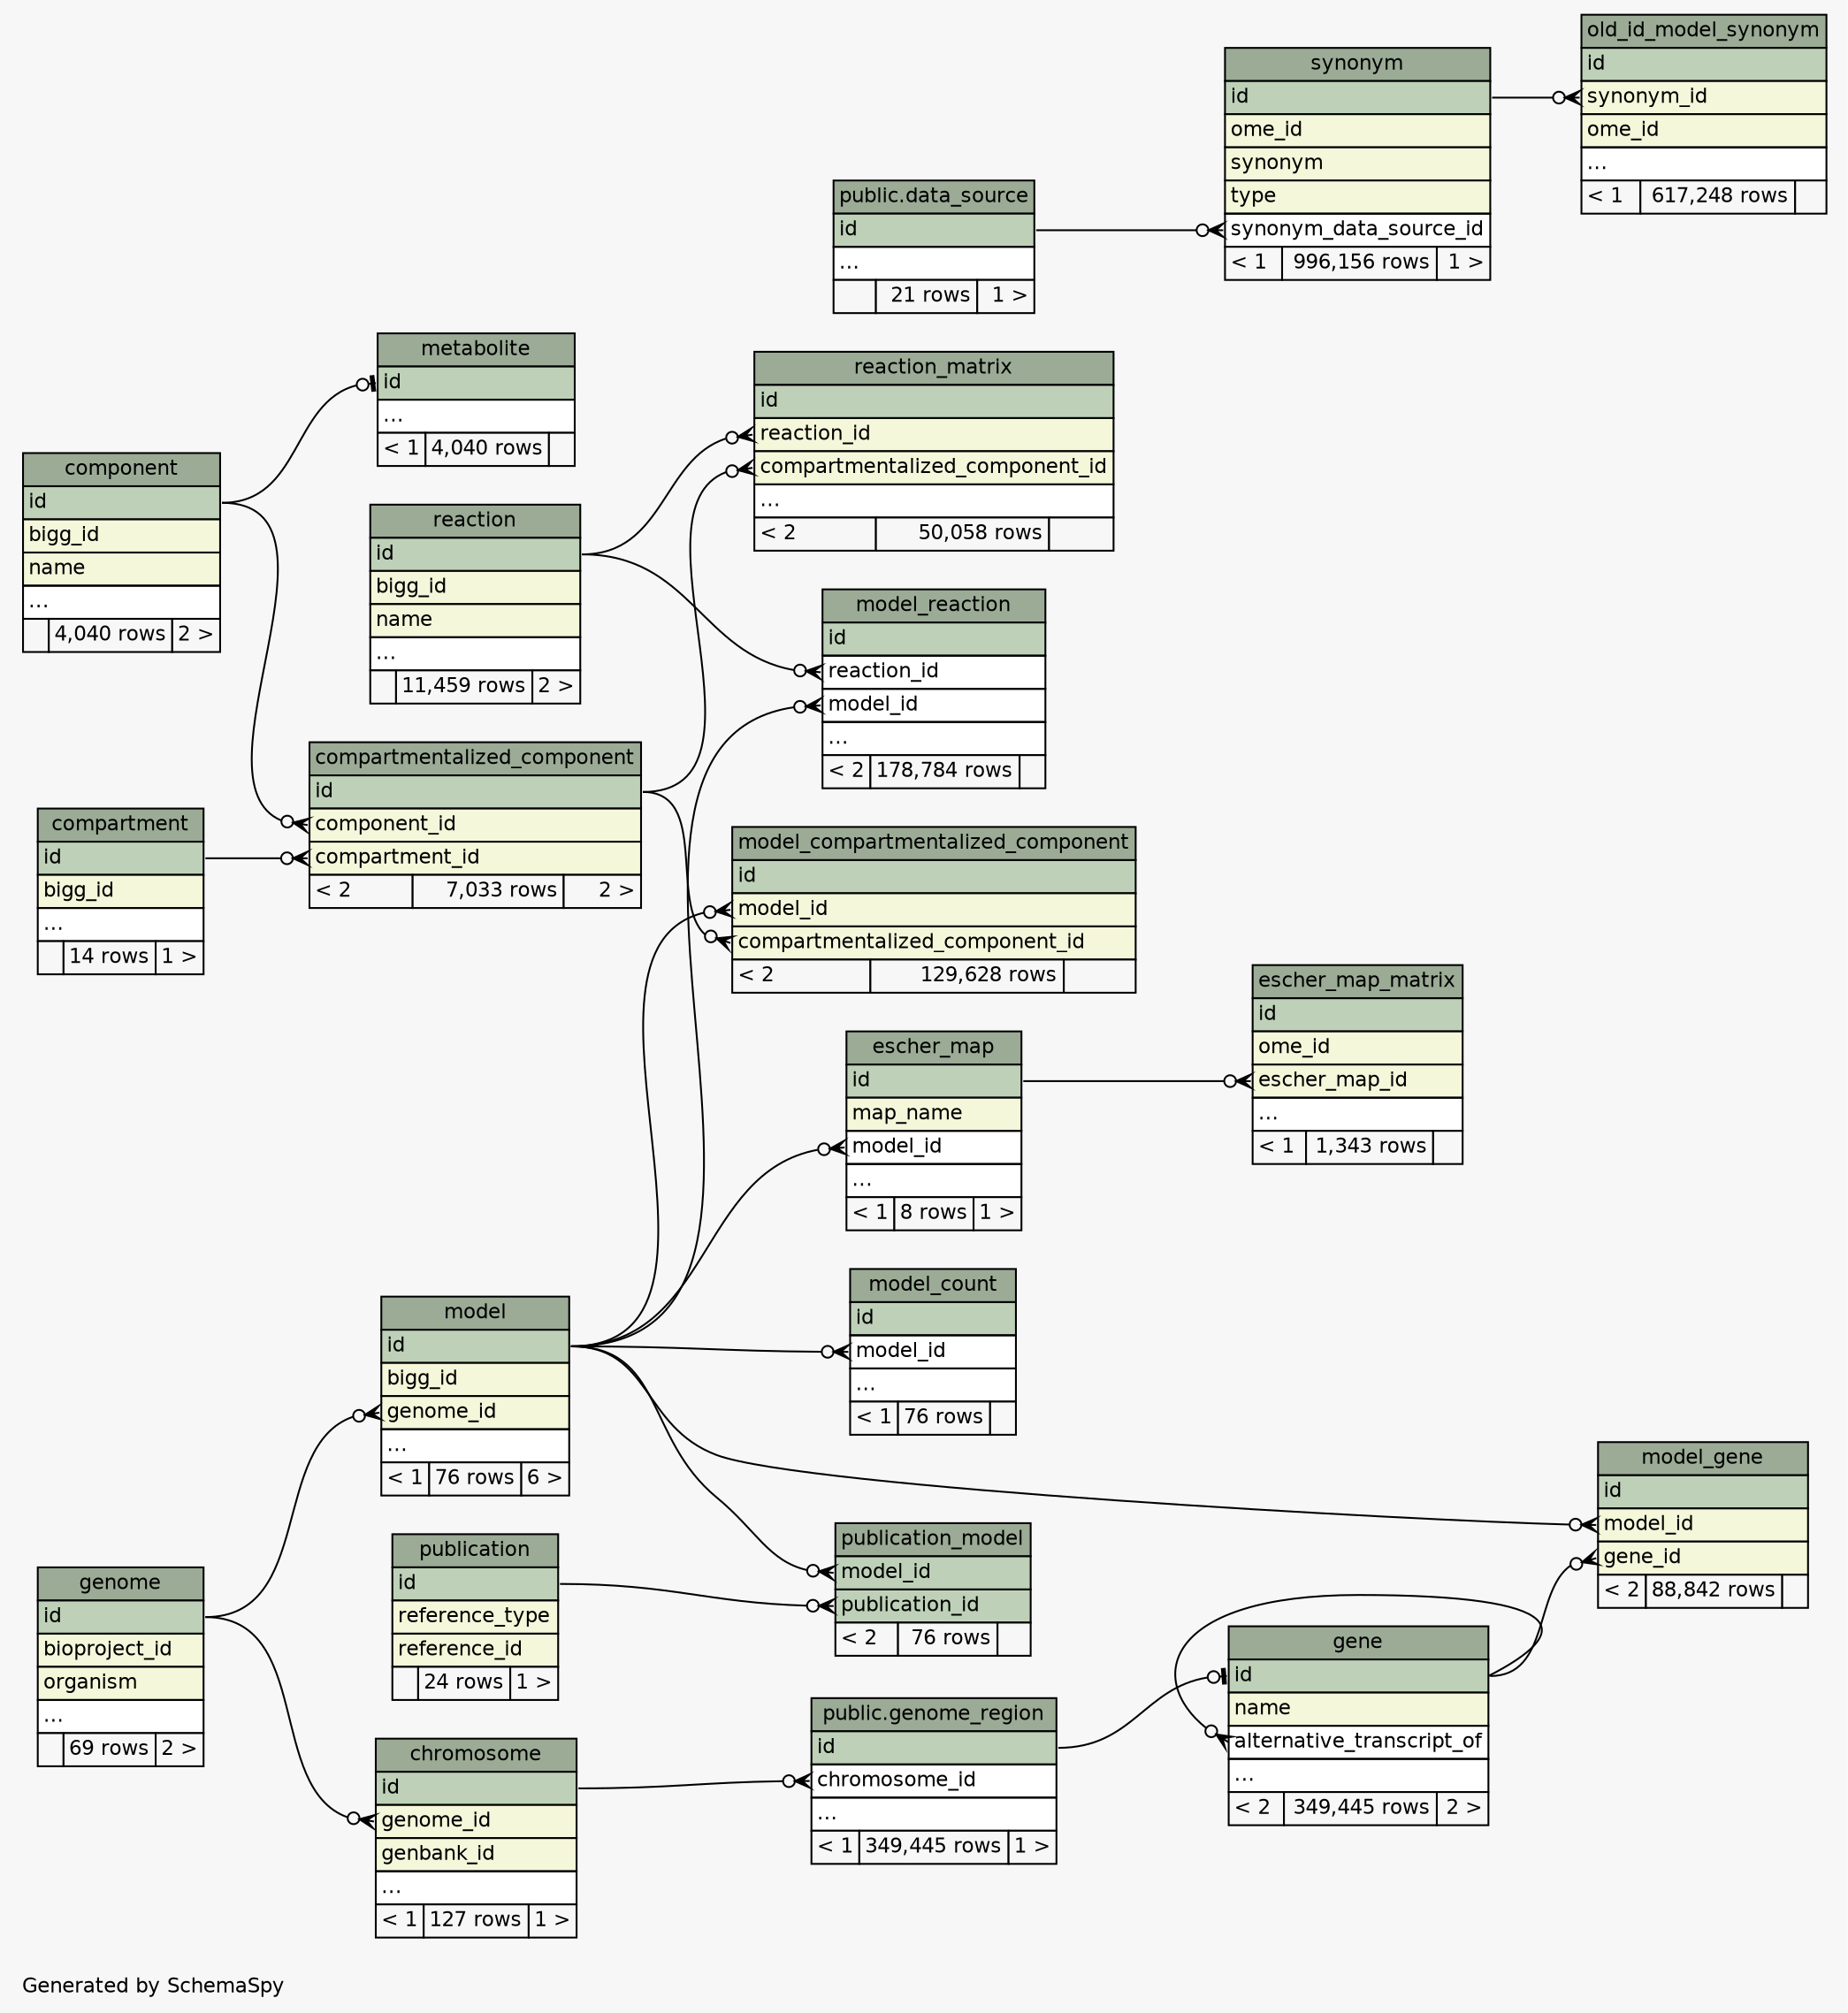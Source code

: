 // dot 2.38.0 on Mac OS X 10.10.3
// SchemaSpy rev 590
digraph "compactRelationshipsDiagram" {
  graph [
    rankdir="RL"
    bgcolor="#f7f7f7"
    label="\nGenerated by SchemaSpy"
    labeljust="l"
    nodesep="0.18"
    ranksep="0.46"
    fontname="Helvetica"
    fontsize="11"
  ];
  node [
    fontname="Helvetica"
    fontsize="11"
    shape="plaintext"
  ];
  edge [
    arrowsize="0.8"
  ];
  "chromosome" [
    label=<
    <TABLE BORDER="0" CELLBORDER="1" CELLSPACING="0" BGCOLOR="#ffffff">
      <TR><TD COLSPAN="3" BGCOLOR="#9bab96" ALIGN="CENTER">chromosome</TD></TR>
      <TR><TD PORT="id" COLSPAN="3" BGCOLOR="#bed1b8" ALIGN="LEFT">id</TD></TR>
      <TR><TD PORT="genome_id" COLSPAN="3" BGCOLOR="#f4f7da" ALIGN="LEFT">genome_id</TD></TR>
      <TR><TD PORT="genbank_id" COLSPAN="3" BGCOLOR="#f4f7da" ALIGN="LEFT">genbank_id</TD></TR>
      <TR><TD PORT="elipses" COLSPAN="3" ALIGN="LEFT">...</TD></TR>
      <TR><TD ALIGN="LEFT" BGCOLOR="#f7f7f7">&lt; 1</TD><TD ALIGN="RIGHT" BGCOLOR="#f7f7f7">127 rows</TD><TD ALIGN="RIGHT" BGCOLOR="#f7f7f7">1 &gt;</TD></TR>
    </TABLE>>
    URL="tables/chromosome.html"
    tooltip="chromosome"
  ];
  "compartment" [
    label=<
    <TABLE BORDER="0" CELLBORDER="1" CELLSPACING="0" BGCOLOR="#ffffff">
      <TR><TD COLSPAN="3" BGCOLOR="#9bab96" ALIGN="CENTER">compartment</TD></TR>
      <TR><TD PORT="id" COLSPAN="3" BGCOLOR="#bed1b8" ALIGN="LEFT">id</TD></TR>
      <TR><TD PORT="bigg_id" COLSPAN="3" BGCOLOR="#f4f7da" ALIGN="LEFT">bigg_id</TD></TR>
      <TR><TD PORT="elipses" COLSPAN="3" ALIGN="LEFT">...</TD></TR>
      <TR><TD ALIGN="LEFT" BGCOLOR="#f7f7f7">  </TD><TD ALIGN="RIGHT" BGCOLOR="#f7f7f7">14 rows</TD><TD ALIGN="RIGHT" BGCOLOR="#f7f7f7">1 &gt;</TD></TR>
    </TABLE>>
    URL="tables/compartment.html"
    tooltip="compartment"
  ];
  "compartmentalized_component" [
    label=<
    <TABLE BORDER="0" CELLBORDER="1" CELLSPACING="0" BGCOLOR="#ffffff">
      <TR><TD COLSPAN="3" BGCOLOR="#9bab96" ALIGN="CENTER">compartmentalized_component</TD></TR>
      <TR><TD PORT="id" COLSPAN="3" BGCOLOR="#bed1b8" ALIGN="LEFT">id</TD></TR>
      <TR><TD PORT="component_id" COLSPAN="3" BGCOLOR="#f4f7da" ALIGN="LEFT">component_id</TD></TR>
      <TR><TD PORT="compartment_id" COLSPAN="3" BGCOLOR="#f4f7da" ALIGN="LEFT">compartment_id</TD></TR>
      <TR><TD ALIGN="LEFT" BGCOLOR="#f7f7f7">&lt; 2</TD><TD ALIGN="RIGHT" BGCOLOR="#f7f7f7">7,033 rows</TD><TD ALIGN="RIGHT" BGCOLOR="#f7f7f7">2 &gt;</TD></TR>
    </TABLE>>
    URL="tables/compartmentalized_component.html"
    tooltip="compartmentalized_component"
  ];
  "component" [
    label=<
    <TABLE BORDER="0" CELLBORDER="1" CELLSPACING="0" BGCOLOR="#ffffff">
      <TR><TD COLSPAN="3" BGCOLOR="#9bab96" ALIGN="CENTER">component</TD></TR>
      <TR><TD PORT="id" COLSPAN="3" BGCOLOR="#bed1b8" ALIGN="LEFT">id</TD></TR>
      <TR><TD PORT="bigg_id" COLSPAN="3" BGCOLOR="#f4f7da" ALIGN="LEFT">bigg_id</TD></TR>
      <TR><TD PORT="name" COLSPAN="3" BGCOLOR="#f4f7da" ALIGN="LEFT">name</TD></TR>
      <TR><TD PORT="elipses" COLSPAN="3" ALIGN="LEFT">...</TD></TR>
      <TR><TD ALIGN="LEFT" BGCOLOR="#f7f7f7">  </TD><TD ALIGN="RIGHT" BGCOLOR="#f7f7f7">4,040 rows</TD><TD ALIGN="RIGHT" BGCOLOR="#f7f7f7">2 &gt;</TD></TR>
    </TABLE>>
    URL="tables/component.html"
    tooltip="component"
  ];
  "public.data_source" [
    label=<
    <TABLE BORDER="0" CELLBORDER="1" CELLSPACING="0" BGCOLOR="#ffffff">
      <TR><TD COLSPAN="3" BGCOLOR="#9bab96" ALIGN="CENTER">public.data_source</TD></TR>
      <TR><TD PORT="id" COLSPAN="3" BGCOLOR="#bed1b8" ALIGN="LEFT">id</TD></TR>
      <TR><TD PORT="elipses" COLSPAN="3" ALIGN="LEFT">...</TD></TR>
      <TR><TD ALIGN="LEFT" BGCOLOR="#f7f7f7">  </TD><TD ALIGN="RIGHT" BGCOLOR="#f7f7f7">21 rows</TD><TD ALIGN="RIGHT" BGCOLOR="#f7f7f7">1 &gt;</TD></TR>
    </TABLE>>
    tooltip="public.data_source"
  ];
  "escher_map" [
    label=<
    <TABLE BORDER="0" CELLBORDER="1" CELLSPACING="0" BGCOLOR="#ffffff">
      <TR><TD COLSPAN="3" BGCOLOR="#9bab96" ALIGN="CENTER">escher_map</TD></TR>
      <TR><TD PORT="id" COLSPAN="3" BGCOLOR="#bed1b8" ALIGN="LEFT">id</TD></TR>
      <TR><TD PORT="map_name" COLSPAN="3" BGCOLOR="#f4f7da" ALIGN="LEFT">map_name</TD></TR>
      <TR><TD PORT="model_id" COLSPAN="3" ALIGN="LEFT">model_id</TD></TR>
      <TR><TD PORT="elipses" COLSPAN="3" ALIGN="LEFT">...</TD></TR>
      <TR><TD ALIGN="LEFT" BGCOLOR="#f7f7f7">&lt; 1</TD><TD ALIGN="RIGHT" BGCOLOR="#f7f7f7">8 rows</TD><TD ALIGN="RIGHT" BGCOLOR="#f7f7f7">1 &gt;</TD></TR>
    </TABLE>>
    URL="tables/escher_map.html"
    tooltip="escher_map"
  ];
  "escher_map_matrix" [
    label=<
    <TABLE BORDER="0" CELLBORDER="1" CELLSPACING="0" BGCOLOR="#ffffff">
      <TR><TD COLSPAN="3" BGCOLOR="#9bab96" ALIGN="CENTER">escher_map_matrix</TD></TR>
      <TR><TD PORT="id" COLSPAN="3" BGCOLOR="#bed1b8" ALIGN="LEFT">id</TD></TR>
      <TR><TD PORT="ome_id" COLSPAN="3" BGCOLOR="#f4f7da" ALIGN="LEFT">ome_id</TD></TR>
      <TR><TD PORT="escher_map_id" COLSPAN="3" BGCOLOR="#f4f7da" ALIGN="LEFT">escher_map_id</TD></TR>
      <TR><TD PORT="elipses" COLSPAN="3" ALIGN="LEFT">...</TD></TR>
      <TR><TD ALIGN="LEFT" BGCOLOR="#f7f7f7">&lt; 1</TD><TD ALIGN="RIGHT" BGCOLOR="#f7f7f7">1,343 rows</TD><TD ALIGN="RIGHT" BGCOLOR="#f7f7f7">  </TD></TR>
    </TABLE>>
    URL="tables/escher_map_matrix.html"
    tooltip="escher_map_matrix"
  ];
  "gene" [
    label=<
    <TABLE BORDER="0" CELLBORDER="1" CELLSPACING="0" BGCOLOR="#ffffff">
      <TR><TD COLSPAN="3" BGCOLOR="#9bab96" ALIGN="CENTER">gene</TD></TR>
      <TR><TD PORT="id" COLSPAN="3" BGCOLOR="#bed1b8" ALIGN="LEFT">id</TD></TR>
      <TR><TD PORT="name" COLSPAN="3" BGCOLOR="#f4f7da" ALIGN="LEFT">name</TD></TR>
      <TR><TD PORT="alternative_transcript_of" COLSPAN="3" ALIGN="LEFT">alternative_transcript_of</TD></TR>
      <TR><TD PORT="elipses" COLSPAN="3" ALIGN="LEFT">...</TD></TR>
      <TR><TD ALIGN="LEFT" BGCOLOR="#f7f7f7">&lt; 2</TD><TD ALIGN="RIGHT" BGCOLOR="#f7f7f7">349,445 rows</TD><TD ALIGN="RIGHT" BGCOLOR="#f7f7f7">2 &gt;</TD></TR>
    </TABLE>>
    URL="tables/gene.html"
    tooltip="gene"
  ];
  "genome" [
    label=<
    <TABLE BORDER="0" CELLBORDER="1" CELLSPACING="0" BGCOLOR="#ffffff">
      <TR><TD COLSPAN="3" BGCOLOR="#9bab96" ALIGN="CENTER">genome</TD></TR>
      <TR><TD PORT="id" COLSPAN="3" BGCOLOR="#bed1b8" ALIGN="LEFT">id</TD></TR>
      <TR><TD PORT="bioproject_id" COLSPAN="3" BGCOLOR="#f4f7da" ALIGN="LEFT">bioproject_id</TD></TR>
      <TR><TD PORT="organism" COLSPAN="3" BGCOLOR="#f4f7da" ALIGN="LEFT">organism</TD></TR>
      <TR><TD PORT="elipses" COLSPAN="3" ALIGN="LEFT">...</TD></TR>
      <TR><TD ALIGN="LEFT" BGCOLOR="#f7f7f7">  </TD><TD ALIGN="RIGHT" BGCOLOR="#f7f7f7">69 rows</TD><TD ALIGN="RIGHT" BGCOLOR="#f7f7f7">2 &gt;</TD></TR>
    </TABLE>>
    URL="tables/genome.html"
    tooltip="genome"
  ];
  "public.genome_region" [
    label=<
    <TABLE BORDER="0" CELLBORDER="1" CELLSPACING="0" BGCOLOR="#ffffff">
      <TR><TD COLSPAN="3" BGCOLOR="#9bab96" ALIGN="CENTER">public.genome_region</TD></TR>
      <TR><TD PORT="id" COLSPAN="3" BGCOLOR="#bed1b8" ALIGN="LEFT">id</TD></TR>
      <TR><TD PORT="chromosome_id" COLSPAN="3" ALIGN="LEFT">chromosome_id</TD></TR>
      <TR><TD PORT="elipses" COLSPAN="3" ALIGN="LEFT">...</TD></TR>
      <TR><TD ALIGN="LEFT" BGCOLOR="#f7f7f7">&lt; 1</TD><TD ALIGN="RIGHT" BGCOLOR="#f7f7f7">349,445 rows</TD><TD ALIGN="RIGHT" BGCOLOR="#f7f7f7">1 &gt;</TD></TR>
    </TABLE>>
    tooltip="public.genome_region"
  ];
  "metabolite" [
    label=<
    <TABLE BORDER="0" CELLBORDER="1" CELLSPACING="0" BGCOLOR="#ffffff">
      <TR><TD COLSPAN="3" BGCOLOR="#9bab96" ALIGN="CENTER">metabolite</TD></TR>
      <TR><TD PORT="id" COLSPAN="3" BGCOLOR="#bed1b8" ALIGN="LEFT">id</TD></TR>
      <TR><TD PORT="elipses" COLSPAN="3" ALIGN="LEFT">...</TD></TR>
      <TR><TD ALIGN="LEFT" BGCOLOR="#f7f7f7">&lt; 1</TD><TD ALIGN="RIGHT" BGCOLOR="#f7f7f7">4,040 rows</TD><TD ALIGN="RIGHT" BGCOLOR="#f7f7f7">  </TD></TR>
    </TABLE>>
    URL="tables/metabolite.html"
    tooltip="metabolite"
  ];
  "model" [
    label=<
    <TABLE BORDER="0" CELLBORDER="1" CELLSPACING="0" BGCOLOR="#ffffff">
      <TR><TD COLSPAN="3" BGCOLOR="#9bab96" ALIGN="CENTER">model</TD></TR>
      <TR><TD PORT="id" COLSPAN="3" BGCOLOR="#bed1b8" ALIGN="LEFT">id</TD></TR>
      <TR><TD PORT="bigg_id" COLSPAN="3" BGCOLOR="#f4f7da" ALIGN="LEFT">bigg_id</TD></TR>
      <TR><TD PORT="genome_id" COLSPAN="3" BGCOLOR="#f4f7da" ALIGN="LEFT">genome_id</TD></TR>
      <TR><TD PORT="elipses" COLSPAN="3" ALIGN="LEFT">...</TD></TR>
      <TR><TD ALIGN="LEFT" BGCOLOR="#f7f7f7">&lt; 1</TD><TD ALIGN="RIGHT" BGCOLOR="#f7f7f7">76 rows</TD><TD ALIGN="RIGHT" BGCOLOR="#f7f7f7">6 &gt;</TD></TR>
    </TABLE>>
    URL="tables/model.html"
    tooltip="model"
  ];
  "model_compartmentalized_component" [
    label=<
    <TABLE BORDER="0" CELLBORDER="1" CELLSPACING="0" BGCOLOR="#ffffff">
      <TR><TD COLSPAN="3" BGCOLOR="#9bab96" ALIGN="CENTER">model_compartmentalized_component</TD></TR>
      <TR><TD PORT="id" COLSPAN="3" BGCOLOR="#bed1b8" ALIGN="LEFT">id</TD></TR>
      <TR><TD PORT="model_id" COLSPAN="3" BGCOLOR="#f4f7da" ALIGN="LEFT">model_id</TD></TR>
      <TR><TD PORT="compartmentalized_component_id" COLSPAN="3" BGCOLOR="#f4f7da" ALIGN="LEFT">compartmentalized_component_id</TD></TR>
      <TR><TD ALIGN="LEFT" BGCOLOR="#f7f7f7">&lt; 2</TD><TD ALIGN="RIGHT" BGCOLOR="#f7f7f7">129,628 rows</TD><TD ALIGN="RIGHT" BGCOLOR="#f7f7f7">  </TD></TR>
    </TABLE>>
    URL="tables/model_compartmentalized_component.html"
    tooltip="model_compartmentalized_component"
  ];
  "model_count" [
    label=<
    <TABLE BORDER="0" CELLBORDER="1" CELLSPACING="0" BGCOLOR="#ffffff">
      <TR><TD COLSPAN="3" BGCOLOR="#9bab96" ALIGN="CENTER">model_count</TD></TR>
      <TR><TD PORT="id" COLSPAN="3" BGCOLOR="#bed1b8" ALIGN="LEFT">id</TD></TR>
      <TR><TD PORT="model_id" COLSPAN="3" ALIGN="LEFT">model_id</TD></TR>
      <TR><TD PORT="elipses" COLSPAN="3" ALIGN="LEFT">...</TD></TR>
      <TR><TD ALIGN="LEFT" BGCOLOR="#f7f7f7">&lt; 1</TD><TD ALIGN="RIGHT" BGCOLOR="#f7f7f7">76 rows</TD><TD ALIGN="RIGHT" BGCOLOR="#f7f7f7">  </TD></TR>
    </TABLE>>
    URL="tables/model_count.html"
    tooltip="model_count"
  ];
  "model_gene" [
    label=<
    <TABLE BORDER="0" CELLBORDER="1" CELLSPACING="0" BGCOLOR="#ffffff">
      <TR><TD COLSPAN="3" BGCOLOR="#9bab96" ALIGN="CENTER">model_gene</TD></TR>
      <TR><TD PORT="id" COLSPAN="3" BGCOLOR="#bed1b8" ALIGN="LEFT">id</TD></TR>
      <TR><TD PORT="model_id" COLSPAN="3" BGCOLOR="#f4f7da" ALIGN="LEFT">model_id</TD></TR>
      <TR><TD PORT="gene_id" COLSPAN="3" BGCOLOR="#f4f7da" ALIGN="LEFT">gene_id</TD></TR>
      <TR><TD ALIGN="LEFT" BGCOLOR="#f7f7f7">&lt; 2</TD><TD ALIGN="RIGHT" BGCOLOR="#f7f7f7">88,842 rows</TD><TD ALIGN="RIGHT" BGCOLOR="#f7f7f7">  </TD></TR>
    </TABLE>>
    URL="tables/model_gene.html"
    tooltip="model_gene"
  ];
  "model_reaction" [
    label=<
    <TABLE BORDER="0" CELLBORDER="1" CELLSPACING="0" BGCOLOR="#ffffff">
      <TR><TD COLSPAN="3" BGCOLOR="#9bab96" ALIGN="CENTER">model_reaction</TD></TR>
      <TR><TD PORT="id" COLSPAN="3" BGCOLOR="#bed1b8" ALIGN="LEFT">id</TD></TR>
      <TR><TD PORT="reaction_id" COLSPAN="3" ALIGN="LEFT">reaction_id</TD></TR>
      <TR><TD PORT="model_id" COLSPAN="3" ALIGN="LEFT">model_id</TD></TR>
      <TR><TD PORT="elipses" COLSPAN="3" ALIGN="LEFT">...</TD></TR>
      <TR><TD ALIGN="LEFT" BGCOLOR="#f7f7f7">&lt; 2</TD><TD ALIGN="RIGHT" BGCOLOR="#f7f7f7">178,784 rows</TD><TD ALIGN="RIGHT" BGCOLOR="#f7f7f7">  </TD></TR>
    </TABLE>>
    URL="tables/model_reaction.html"
    tooltip="model_reaction"
  ];
  "old_id_model_synonym" [
    label=<
    <TABLE BORDER="0" CELLBORDER="1" CELLSPACING="0" BGCOLOR="#ffffff">
      <TR><TD COLSPAN="3" BGCOLOR="#9bab96" ALIGN="CENTER">old_id_model_synonym</TD></TR>
      <TR><TD PORT="id" COLSPAN="3" BGCOLOR="#bed1b8" ALIGN="LEFT">id</TD></TR>
      <TR><TD PORT="synonym_id" COLSPAN="3" BGCOLOR="#f4f7da" ALIGN="LEFT">synonym_id</TD></TR>
      <TR><TD PORT="ome_id" COLSPAN="3" BGCOLOR="#f4f7da" ALIGN="LEFT">ome_id</TD></TR>
      <TR><TD PORT="elipses" COLSPAN="3" ALIGN="LEFT">...</TD></TR>
      <TR><TD ALIGN="LEFT" BGCOLOR="#f7f7f7">&lt; 1</TD><TD ALIGN="RIGHT" BGCOLOR="#f7f7f7">617,248 rows</TD><TD ALIGN="RIGHT" BGCOLOR="#f7f7f7">  </TD></TR>
    </TABLE>>
    URL="tables/old_id_model_synonym.html"
    tooltip="old_id_model_synonym"
  ];
  "publication" [
    label=<
    <TABLE BORDER="0" CELLBORDER="1" CELLSPACING="0" BGCOLOR="#ffffff">
      <TR><TD COLSPAN="3" BGCOLOR="#9bab96" ALIGN="CENTER">publication</TD></TR>
      <TR><TD PORT="id" COLSPAN="3" BGCOLOR="#bed1b8" ALIGN="LEFT">id</TD></TR>
      <TR><TD PORT="reference_type" COLSPAN="3" BGCOLOR="#f4f7da" ALIGN="LEFT">reference_type</TD></TR>
      <TR><TD PORT="reference_id" COLSPAN="3" BGCOLOR="#f4f7da" ALIGN="LEFT">reference_id</TD></TR>
      <TR><TD ALIGN="LEFT" BGCOLOR="#f7f7f7">  </TD><TD ALIGN="RIGHT" BGCOLOR="#f7f7f7">24 rows</TD><TD ALIGN="RIGHT" BGCOLOR="#f7f7f7">1 &gt;</TD></TR>
    </TABLE>>
    URL="tables/publication.html"
    tooltip="publication"
  ];
  "publication_model" [
    label=<
    <TABLE BORDER="0" CELLBORDER="1" CELLSPACING="0" BGCOLOR="#ffffff">
      <TR><TD COLSPAN="3" BGCOLOR="#9bab96" ALIGN="CENTER">publication_model</TD></TR>
      <TR><TD PORT="model_id" COLSPAN="3" BGCOLOR="#bed1b8" ALIGN="LEFT">model_id</TD></TR>
      <TR><TD PORT="publication_id" COLSPAN="3" BGCOLOR="#bed1b8" ALIGN="LEFT">publication_id</TD></TR>
      <TR><TD ALIGN="LEFT" BGCOLOR="#f7f7f7">&lt; 2</TD><TD ALIGN="RIGHT" BGCOLOR="#f7f7f7">76 rows</TD><TD ALIGN="RIGHT" BGCOLOR="#f7f7f7">  </TD></TR>
    </TABLE>>
    URL="tables/publication_model.html"
    tooltip="publication_model"
  ];
  "reaction" [
    label=<
    <TABLE BORDER="0" CELLBORDER="1" CELLSPACING="0" BGCOLOR="#ffffff">
      <TR><TD COLSPAN="3" BGCOLOR="#9bab96" ALIGN="CENTER">reaction</TD></TR>
      <TR><TD PORT="id" COLSPAN="3" BGCOLOR="#bed1b8" ALIGN="LEFT">id</TD></TR>
      <TR><TD PORT="bigg_id" COLSPAN="3" BGCOLOR="#f4f7da" ALIGN="LEFT">bigg_id</TD></TR>
      <TR><TD PORT="name" COLSPAN="3" BGCOLOR="#f4f7da" ALIGN="LEFT">name</TD></TR>
      <TR><TD PORT="elipses" COLSPAN="3" ALIGN="LEFT">...</TD></TR>
      <TR><TD ALIGN="LEFT" BGCOLOR="#f7f7f7">  </TD><TD ALIGN="RIGHT" BGCOLOR="#f7f7f7">11,459 rows</TD><TD ALIGN="RIGHT" BGCOLOR="#f7f7f7">2 &gt;</TD></TR>
    </TABLE>>
    URL="tables/reaction.html"
    tooltip="reaction"
  ];
  "reaction_matrix" [
    label=<
    <TABLE BORDER="0" CELLBORDER="1" CELLSPACING="0" BGCOLOR="#ffffff">
      <TR><TD COLSPAN="3" BGCOLOR="#9bab96" ALIGN="CENTER">reaction_matrix</TD></TR>
      <TR><TD PORT="id" COLSPAN="3" BGCOLOR="#bed1b8" ALIGN="LEFT">id</TD></TR>
      <TR><TD PORT="reaction_id" COLSPAN="3" BGCOLOR="#f4f7da" ALIGN="LEFT">reaction_id</TD></TR>
      <TR><TD PORT="compartmentalized_component_id" COLSPAN="3" BGCOLOR="#f4f7da" ALIGN="LEFT">compartmentalized_component_id</TD></TR>
      <TR><TD PORT="elipses" COLSPAN="3" ALIGN="LEFT">...</TD></TR>
      <TR><TD ALIGN="LEFT" BGCOLOR="#f7f7f7">&lt; 2</TD><TD ALIGN="RIGHT" BGCOLOR="#f7f7f7">50,058 rows</TD><TD ALIGN="RIGHT" BGCOLOR="#f7f7f7">  </TD></TR>
    </TABLE>>
    URL="tables/reaction_matrix.html"
    tooltip="reaction_matrix"
  ];
  "synonym" [
    label=<
    <TABLE BORDER="0" CELLBORDER="1" CELLSPACING="0" BGCOLOR="#ffffff">
      <TR><TD COLSPAN="3" BGCOLOR="#9bab96" ALIGN="CENTER">synonym</TD></TR>
      <TR><TD PORT="id" COLSPAN="3" BGCOLOR="#bed1b8" ALIGN="LEFT">id</TD></TR>
      <TR><TD PORT="ome_id" COLSPAN="3" BGCOLOR="#f4f7da" ALIGN="LEFT">ome_id</TD></TR>
      <TR><TD PORT="synonym" COLSPAN="3" BGCOLOR="#f4f7da" ALIGN="LEFT">synonym</TD></TR>
      <TR><TD PORT="type" COLSPAN="3" BGCOLOR="#f4f7da" ALIGN="LEFT">type</TD></TR>
      <TR><TD PORT="synonym_data_source_id" COLSPAN="3" ALIGN="LEFT">synonym_data_source_id</TD></TR>
      <TR><TD ALIGN="LEFT" BGCOLOR="#f7f7f7">&lt; 1</TD><TD ALIGN="RIGHT" BGCOLOR="#f7f7f7">996,156 rows</TD><TD ALIGN="RIGHT" BGCOLOR="#f7f7f7">1 &gt;</TD></TR>
    </TABLE>>
    URL="tables/synonym.html"
    tooltip="synonym"
  ];
  "chromosome":"genome_id":w -> "genome":"id":e [arrowhead=none dir=back arrowtail=crowodot];
  "compartmentalized_component":"compartment_id":w -> "compartment":"id":e [arrowhead=none dir=back arrowtail=crowodot];
  "compartmentalized_component":"component_id":w -> "component":"id":e [arrowhead=none dir=back arrowtail=crowodot];
  "escher_map":"model_id":w -> "model":"id":e [arrowhead=none dir=back arrowtail=crowodot];
  "escher_map_matrix":"escher_map_id":w -> "escher_map":"id":e [arrowhead=none dir=back arrowtail=crowodot];
  "gene":"alternative_transcript_of":w -> "gene":"id":e [arrowhead=none dir=back arrowtail=crowodot];
  "gene":"id":w -> "public.genome_region":"id":e [arrowhead=none dir=back arrowtail=teeodot];
  "public.genome_region":"chromosome_id":w -> "chromosome":"id":e [arrowhead=none dir=back arrowtail=crowodot];
  "metabolite":"id":w -> "component":"id":e [arrowhead=none dir=back arrowtail=teeodot];
  "model":"genome_id":w -> "genome":"id":e [arrowhead=none dir=back arrowtail=crowodot];
  "model_compartmentalized_component":"compartmentalized_component_id":w -> "compartmentalized_component":"id":e [arrowhead=none dir=back arrowtail=crowodot];
  "model_compartmentalized_component":"model_id":w -> "model":"id":e [arrowhead=none dir=back arrowtail=crowodot];
  "model_count":"model_id":w -> "model":"id":e [arrowhead=none dir=back arrowtail=crowodot];
  "model_gene":"gene_id":w -> "gene":"id":e [arrowhead=none dir=back arrowtail=crowodot];
  "model_gene":"model_id":w -> "model":"id":e [arrowhead=none dir=back arrowtail=crowodot];
  "model_reaction":"model_id":w -> "model":"id":e [arrowhead=none dir=back arrowtail=crowodot];
  "model_reaction":"reaction_id":w -> "reaction":"id":e [arrowhead=none dir=back arrowtail=crowodot];
  "old_id_model_synonym":"synonym_id":w -> "synonym":"id":e [arrowhead=none dir=back arrowtail=crowodot];
  "publication_model":"model_id":w -> "model":"id":e [arrowhead=none dir=back arrowtail=crowodot];
  "publication_model":"publication_id":w -> "publication":"id":e [arrowhead=none dir=back arrowtail=crowodot];
  "reaction_matrix":"compartmentalized_component_id":w -> "compartmentalized_component":"id":e [arrowhead=none dir=back arrowtail=crowodot];
  "reaction_matrix":"reaction_id":w -> "reaction":"id":e [arrowhead=none dir=back arrowtail=crowodot];
  "synonym":"synonym_data_source_id":w -> "public.data_source":"id":e [arrowhead=none dir=back arrowtail=crowodot];
}
